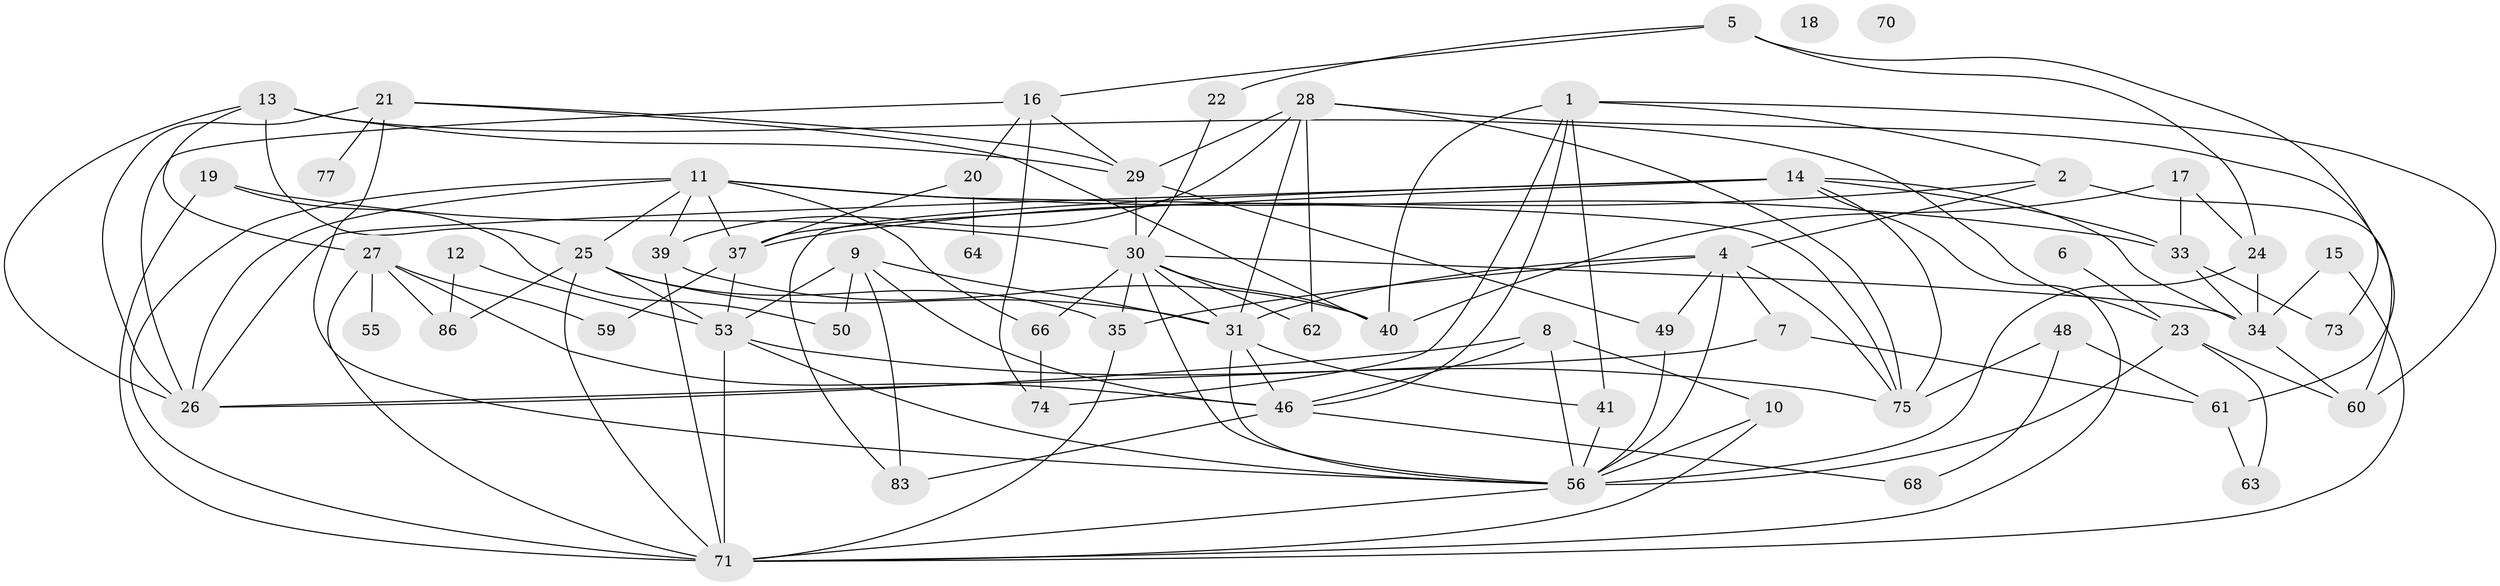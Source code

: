 // original degree distribution, {5: 0.16666666666666666, 3: 0.2777777777777778, 4: 0.17777777777777778, 2: 0.18888888888888888, 1: 0.05555555555555555, 8: 0.022222222222222223, 7: 0.05555555555555555, 0: 0.022222222222222223, 6: 0.03333333333333333}
// Generated by graph-tools (version 1.1) at 2025/41/03/06/25 10:41:23]
// undirected, 60 vertices, 129 edges
graph export_dot {
graph [start="1"]
  node [color=gray90,style=filled];
  1 [super="+44"];
  2 [super="+3"];
  4 [super="+36"];
  5 [super="+87"];
  6;
  7;
  8;
  9 [super="+54"];
  10;
  11 [super="+51"];
  12;
  13;
  14 [super="+85"];
  15;
  16 [super="+47"];
  17;
  18;
  19 [super="+45"];
  20 [super="+32"];
  21 [super="+81"];
  22;
  23 [super="+90"];
  24 [super="+65"];
  25 [super="+38"];
  26 [super="+76"];
  27 [super="+42"];
  28 [super="+69"];
  29 [super="+43"];
  30 [super="+67"];
  31 [super="+72"];
  33 [super="+82"];
  34 [super="+88"];
  35 [super="+84"];
  37 [super="+52"];
  39;
  40;
  41;
  46 [super="+58"];
  48 [super="+78"];
  49;
  50;
  53 [super="+57"];
  55;
  56 [super="+89"];
  59;
  60;
  61;
  62;
  63;
  64;
  66;
  68;
  70;
  71 [super="+79"];
  73;
  74;
  75 [super="+80"];
  77;
  83;
  86;
  1 -- 2;
  1 -- 41;
  1 -- 46;
  1 -- 60;
  1 -- 40;
  1 -- 74;
  2 -- 60;
  2 -- 4;
  2 -- 37;
  4 -- 56;
  4 -- 75;
  4 -- 49;
  4 -- 35;
  4 -- 7;
  4 -- 31;
  5 -- 22;
  5 -- 16;
  5 -- 73;
  5 -- 24;
  6 -- 23;
  7 -- 26;
  7 -- 61;
  8 -- 10;
  8 -- 56;
  8 -- 26;
  8 -- 46;
  9 -- 31;
  9 -- 50;
  9 -- 83;
  9 -- 53;
  9 -- 46;
  10 -- 56;
  10 -- 71;
  11 -- 37;
  11 -- 39;
  11 -- 66;
  11 -- 75;
  11 -- 33;
  11 -- 71;
  11 -- 25;
  11 -- 26;
  12 -- 53;
  12 -- 86;
  13 -- 25;
  13 -- 26;
  13 -- 27;
  13 -- 23;
  13 -- 29;
  14 -- 33;
  14 -- 34;
  14 -- 37 [weight=2];
  14 -- 71;
  14 -- 83;
  14 -- 26;
  14 -- 75;
  15 -- 34;
  15 -- 71;
  16 -- 29;
  16 -- 74;
  16 -- 26;
  16 -- 20;
  17 -- 24;
  17 -- 33;
  17 -- 40;
  19 -- 50;
  19 -- 30;
  19 -- 71;
  20 -- 64;
  20 -- 37;
  21 -- 56;
  21 -- 40;
  21 -- 26;
  21 -- 77;
  21 -- 29;
  22 -- 30;
  23 -- 60;
  23 -- 63;
  23 -- 56;
  24 -- 56;
  24 -- 34;
  25 -- 31;
  25 -- 53;
  25 -- 86;
  25 -- 71;
  25 -- 35;
  27 -- 55;
  27 -- 59;
  27 -- 86;
  27 -- 46;
  27 -- 71;
  28 -- 39;
  28 -- 61;
  28 -- 75;
  28 -- 62;
  28 -- 31;
  28 -- 29;
  29 -- 49;
  29 -- 30;
  30 -- 40;
  30 -- 62;
  30 -- 66;
  30 -- 35;
  30 -- 56;
  30 -- 31;
  30 -- 34;
  31 -- 56;
  31 -- 41;
  31 -- 46 [weight=2];
  33 -- 73;
  33 -- 34;
  34 -- 60;
  35 -- 71;
  37 -- 59;
  37 -- 53;
  39 -- 40;
  39 -- 71;
  41 -- 56;
  46 -- 83;
  46 -- 68;
  48 -- 75;
  48 -- 68;
  48 -- 61;
  49 -- 56;
  53 -- 56;
  53 -- 71;
  53 -- 75;
  56 -- 71;
  61 -- 63;
  66 -- 74;
}
